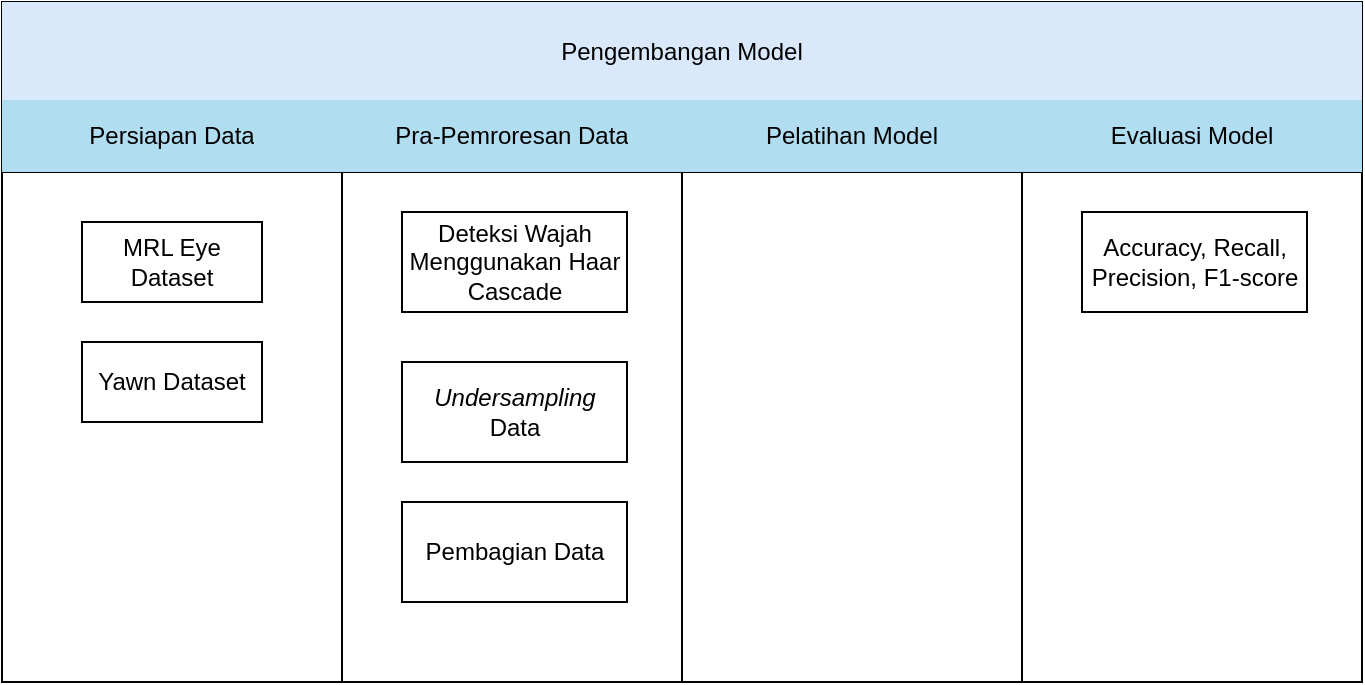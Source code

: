 <mxfile version="26.0.3">
  <diagram name="Halaman-1" id="F-EGLXpYpeBMAb6dZy1f">
    <mxGraphModel dx="1042" dy="565" grid="1" gridSize="10" guides="1" tooltips="1" connect="1" arrows="1" fold="1" page="1" pageScale="1" pageWidth="827" pageHeight="1169" math="0" shadow="0">
      <root>
        <mxCell id="0" />
        <mxCell id="1" parent="0" />
        <mxCell id="pbT7XOe0b9rUdH8Onk3J-1" value="" style="shape=table;startSize=0;container=1;collapsible=0;childLayout=tableLayout;" vertex="1" parent="1">
          <mxGeometry x="120" y="40" width="680" height="340" as="geometry" />
        </mxCell>
        <mxCell id="pbT7XOe0b9rUdH8Onk3J-2" value="" style="shape=tableRow;horizontal=0;startSize=0;swimlaneHead=0;swimlaneBody=0;strokeColor=inherit;top=0;left=0;bottom=0;right=0;collapsible=0;dropTarget=0;fillColor=none;points=[[0,0.5],[1,0.5]];portConstraint=eastwest;" vertex="1" parent="pbT7XOe0b9rUdH8Onk3J-1">
          <mxGeometry width="680" height="49" as="geometry" />
        </mxCell>
        <mxCell id="pbT7XOe0b9rUdH8Onk3J-3" value="Pengembangan Model" style="shape=partialRectangle;html=1;whiteSpace=wrap;connectable=0;strokeColor=#000000;overflow=hidden;fillColor=#dae8fc;top=0;left=0;bottom=0;right=0;pointerEvents=1;rowspan=1;colspan=4;" vertex="1" parent="pbT7XOe0b9rUdH8Onk3J-2">
          <mxGeometry width="680" height="49" as="geometry">
            <mxRectangle width="170" height="49" as="alternateBounds" />
          </mxGeometry>
        </mxCell>
        <mxCell id="pbT7XOe0b9rUdH8Onk3J-4" value="" style="shape=partialRectangle;html=1;whiteSpace=wrap;connectable=0;strokeColor=inherit;overflow=hidden;fillColor=none;top=0;left=0;bottom=0;right=0;pointerEvents=1;" vertex="1" visible="0" parent="pbT7XOe0b9rUdH8Onk3J-2">
          <mxGeometry x="170" width="170" height="49" as="geometry">
            <mxRectangle width="170" height="49" as="alternateBounds" />
          </mxGeometry>
        </mxCell>
        <mxCell id="pbT7XOe0b9rUdH8Onk3J-5" value="" style="shape=partialRectangle;html=1;whiteSpace=wrap;connectable=0;strokeColor=inherit;overflow=hidden;fillColor=none;top=0;left=0;bottom=0;right=0;pointerEvents=1;" vertex="1" visible="0" parent="pbT7XOe0b9rUdH8Onk3J-2">
          <mxGeometry x="340" width="170" height="49" as="geometry">
            <mxRectangle width="170" height="49" as="alternateBounds" />
          </mxGeometry>
        </mxCell>
        <mxCell id="pbT7XOe0b9rUdH8Onk3J-6" value="" style="shape=partialRectangle;html=1;whiteSpace=wrap;connectable=0;strokeColor=inherit;overflow=hidden;fillColor=none;top=0;left=0;bottom=0;right=0;pointerEvents=1;" vertex="1" visible="0" parent="pbT7XOe0b9rUdH8Onk3J-2">
          <mxGeometry x="510" width="170" height="49" as="geometry">
            <mxRectangle width="170" height="49" as="alternateBounds" />
          </mxGeometry>
        </mxCell>
        <mxCell id="pbT7XOe0b9rUdH8Onk3J-7" value="" style="shape=tableRow;horizontal=0;startSize=0;swimlaneHead=0;swimlaneBody=0;strokeColor=inherit;top=0;left=0;bottom=0;right=0;collapsible=0;dropTarget=0;fillColor=none;points=[[0,0.5],[1,0.5]];portConstraint=eastwest;" vertex="1" parent="pbT7XOe0b9rUdH8Onk3J-1">
          <mxGeometry y="49" width="680" height="36" as="geometry" />
        </mxCell>
        <mxCell id="pbT7XOe0b9rUdH8Onk3J-8" value="Persiapan Data" style="shape=partialRectangle;html=1;whiteSpace=wrap;connectable=0;strokeColor=#000000;overflow=hidden;fillColor=#b1ddf0;top=0;left=0;bottom=0;right=0;pointerEvents=1;" vertex="1" parent="pbT7XOe0b9rUdH8Onk3J-7">
          <mxGeometry width="170" height="36" as="geometry">
            <mxRectangle width="170" height="36" as="alternateBounds" />
          </mxGeometry>
        </mxCell>
        <mxCell id="pbT7XOe0b9rUdH8Onk3J-9" value="Pra-Pemroresan Data" style="shape=partialRectangle;html=1;whiteSpace=wrap;connectable=0;strokeColor=#000000;overflow=hidden;fillColor=#b1ddf0;top=0;left=0;bottom=0;right=0;pointerEvents=1;" vertex="1" parent="pbT7XOe0b9rUdH8Onk3J-7">
          <mxGeometry x="170" width="170" height="36" as="geometry">
            <mxRectangle width="170" height="36" as="alternateBounds" />
          </mxGeometry>
        </mxCell>
        <mxCell id="pbT7XOe0b9rUdH8Onk3J-10" value="Pelatihan Model" style="shape=partialRectangle;html=1;whiteSpace=wrap;connectable=0;strokeColor=#000000;overflow=hidden;fillColor=#b1ddf0;top=0;left=0;bottom=0;right=0;pointerEvents=1;" vertex="1" parent="pbT7XOe0b9rUdH8Onk3J-7">
          <mxGeometry x="340" width="170" height="36" as="geometry">
            <mxRectangle width="170" height="36" as="alternateBounds" />
          </mxGeometry>
        </mxCell>
        <mxCell id="pbT7XOe0b9rUdH8Onk3J-11" value="Evaluasi Model" style="shape=partialRectangle;html=1;whiteSpace=wrap;connectable=0;strokeColor=#000000;overflow=hidden;fillColor=#b1ddf0;top=0;left=0;bottom=0;right=0;pointerEvents=1;" vertex="1" parent="pbT7XOe0b9rUdH8Onk3J-7">
          <mxGeometry x="510" width="170" height="36" as="geometry">
            <mxRectangle width="170" height="36" as="alternateBounds" />
          </mxGeometry>
        </mxCell>
        <mxCell id="pbT7XOe0b9rUdH8Onk3J-12" style="shape=tableRow;horizontal=0;startSize=0;swimlaneHead=0;swimlaneBody=0;strokeColor=inherit;top=0;left=0;bottom=0;right=0;collapsible=0;dropTarget=0;fillColor=none;points=[[0,0.5],[1,0.5]];portConstraint=eastwest;" vertex="1" parent="pbT7XOe0b9rUdH8Onk3J-1">
          <mxGeometry y="85" width="680" height="255" as="geometry" />
        </mxCell>
        <mxCell id="pbT7XOe0b9rUdH8Onk3J-13" style="shape=partialRectangle;html=1;whiteSpace=wrap;connectable=0;strokeColor=inherit;overflow=hidden;fillColor=none;top=0;left=0;bottom=0;right=0;pointerEvents=1;" vertex="1" parent="pbT7XOe0b9rUdH8Onk3J-12">
          <mxGeometry width="170" height="255" as="geometry">
            <mxRectangle width="170" height="255" as="alternateBounds" />
          </mxGeometry>
        </mxCell>
        <mxCell id="pbT7XOe0b9rUdH8Onk3J-14" style="shape=partialRectangle;html=1;whiteSpace=wrap;connectable=0;strokeColor=inherit;overflow=hidden;fillColor=none;top=0;left=0;bottom=0;right=0;pointerEvents=1;" vertex="1" parent="pbT7XOe0b9rUdH8Onk3J-12">
          <mxGeometry x="170" width="170" height="255" as="geometry">
            <mxRectangle width="170" height="255" as="alternateBounds" />
          </mxGeometry>
        </mxCell>
        <mxCell id="pbT7XOe0b9rUdH8Onk3J-15" style="shape=partialRectangle;html=1;whiteSpace=wrap;connectable=0;strokeColor=inherit;overflow=hidden;fillColor=none;top=0;left=0;bottom=0;right=0;pointerEvents=1;" vertex="1" parent="pbT7XOe0b9rUdH8Onk3J-12">
          <mxGeometry x="340" width="170" height="255" as="geometry">
            <mxRectangle width="170" height="255" as="alternateBounds" />
          </mxGeometry>
        </mxCell>
        <mxCell id="pbT7XOe0b9rUdH8Onk3J-16" style="shape=partialRectangle;html=1;whiteSpace=wrap;connectable=0;strokeColor=inherit;overflow=hidden;fillColor=none;top=0;left=0;bottom=0;right=0;pointerEvents=1;" vertex="1" parent="pbT7XOe0b9rUdH8Onk3J-12">
          <mxGeometry x="510" width="170" height="255" as="geometry">
            <mxRectangle width="170" height="255" as="alternateBounds" />
          </mxGeometry>
        </mxCell>
        <mxCell id="pbT7XOe0b9rUdH8Onk3J-17" value="MRL Eye Dataset" style="rounded=0;whiteSpace=wrap;html=1;" vertex="1" parent="1">
          <mxGeometry x="160" y="150" width="90" height="40" as="geometry" />
        </mxCell>
        <mxCell id="pbT7XOe0b9rUdH8Onk3J-18" value="Yawn Dataset" style="rounded=0;whiteSpace=wrap;html=1;" vertex="1" parent="1">
          <mxGeometry x="160" y="210" width="90" height="40" as="geometry" />
        </mxCell>
        <mxCell id="pbT7XOe0b9rUdH8Onk3J-20" value="Deteksi Wajah Menggunakan Haar Cascade" style="rounded=0;whiteSpace=wrap;html=1;" vertex="1" parent="1">
          <mxGeometry x="320" y="145" width="112.5" height="50" as="geometry" />
        </mxCell>
        <mxCell id="pbT7XOe0b9rUdH8Onk3J-21" value="Accuracy, Recall, Precision, F1-score" style="rounded=0;whiteSpace=wrap;html=1;" vertex="1" parent="1">
          <mxGeometry x="660" y="145" width="112.5" height="50" as="geometry" />
        </mxCell>
        <mxCell id="pbT7XOe0b9rUdH8Onk3J-22" value="Pembagian Data" style="rounded=0;whiteSpace=wrap;html=1;" vertex="1" parent="1">
          <mxGeometry x="320" y="290" width="112.5" height="50" as="geometry" />
        </mxCell>
        <mxCell id="pbT7XOe0b9rUdH8Onk3J-23" value="&lt;i&gt;Undersampling&lt;/i&gt;&lt;div&gt;Data&lt;/div&gt;" style="rounded=0;whiteSpace=wrap;html=1;" vertex="1" parent="1">
          <mxGeometry x="320" y="220" width="112.5" height="50" as="geometry" />
        </mxCell>
      </root>
    </mxGraphModel>
  </diagram>
</mxfile>
